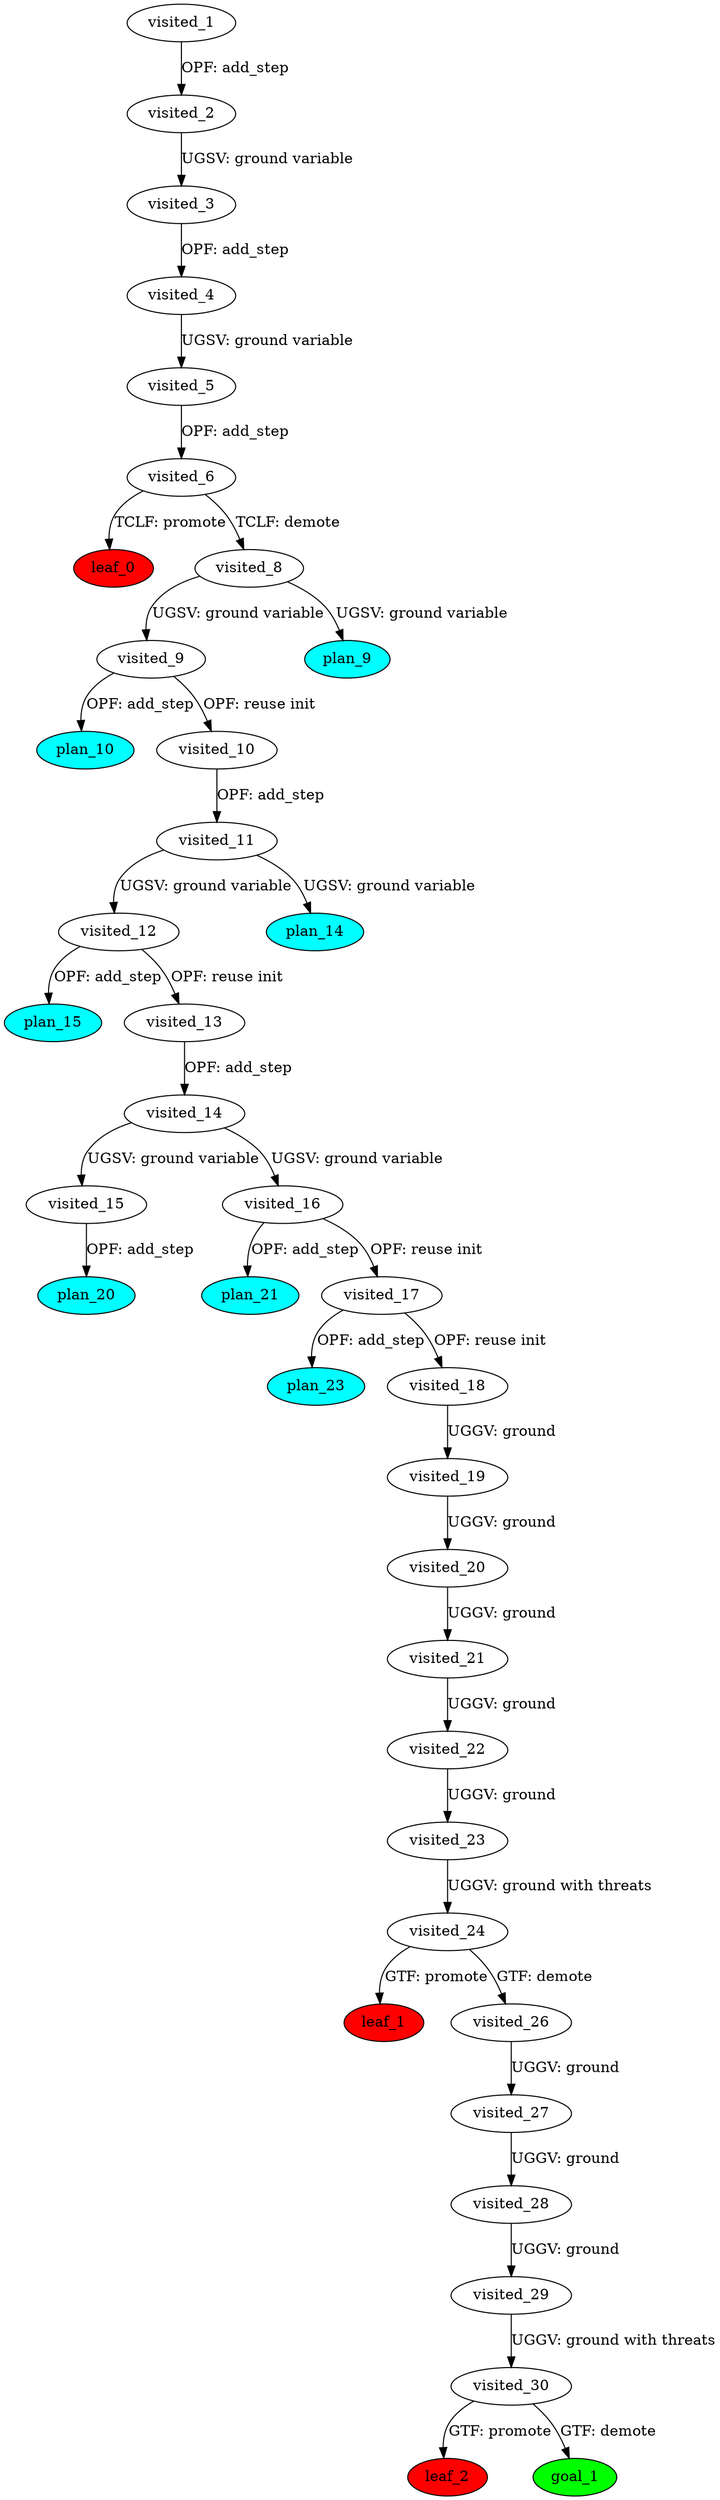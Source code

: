 digraph {
	"8a8864c7-e29d-e722-956b-212f4faa0851" [label=plan_0 fillcolor=cyan style=filled]
	"8a8864c7-e29d-e722-956b-212f4faa0851" [label=visited_1 fillcolor=white style=filled]
	"01b8c14a-fd68-a5d7-d37a-430a2f2aa5e8" [label=plan_1 fillcolor=cyan style=filled]
	"8a8864c7-e29d-e722-956b-212f4faa0851" -> "01b8c14a-fd68-a5d7-d37a-430a2f2aa5e8" [label="OPF: add_step"]
	"01b8c14a-fd68-a5d7-d37a-430a2f2aa5e8" [label=visited_2 fillcolor=white style=filled]
	"19e79a3d-e920-4a24-4304-93f0d7c713b7" [label=plan_2 fillcolor=cyan style=filled]
	"01b8c14a-fd68-a5d7-d37a-430a2f2aa5e8" -> "19e79a3d-e920-4a24-4304-93f0d7c713b7" [label="UGSV: ground variable"]
	"19e79a3d-e920-4a24-4304-93f0d7c713b7" [label=visited_3 fillcolor=white style=filled]
	"23226464-ad6d-84ef-d4d9-a0ae055fd8d1" [label=plan_3 fillcolor=cyan style=filled]
	"19e79a3d-e920-4a24-4304-93f0d7c713b7" -> "23226464-ad6d-84ef-d4d9-a0ae055fd8d1" [label="OPF: add_step"]
	"23226464-ad6d-84ef-d4d9-a0ae055fd8d1" [label=visited_4 fillcolor=white style=filled]
	"a2da43a7-fa1b-7659-6df6-5800997c0dc9" [label=plan_4 fillcolor=cyan style=filled]
	"23226464-ad6d-84ef-d4d9-a0ae055fd8d1" -> "a2da43a7-fa1b-7659-6df6-5800997c0dc9" [label="UGSV: ground variable"]
	"a2da43a7-fa1b-7659-6df6-5800997c0dc9" [label=visited_5 fillcolor=white style=filled]
	"c3595dc2-0bd3-72a9-ebc7-8c063e9ace12" [label=plan_5 fillcolor=cyan style=filled]
	"a2da43a7-fa1b-7659-6df6-5800997c0dc9" -> "c3595dc2-0bd3-72a9-ebc7-8c063e9ace12" [label="OPF: add_step"]
	"c3595dc2-0bd3-72a9-ebc7-8c063e9ace12" [label=visited_6 fillcolor=white style=filled]
	"5fcfe711-8258-3678-c04a-7761a52368e3" [label=plan_6 fillcolor=cyan style=filled]
	"c3595dc2-0bd3-72a9-ebc7-8c063e9ace12" -> "5fcfe711-8258-3678-c04a-7761a52368e3" [label="TCLF: promote"]
	"2dd2d8c0-76da-3875-84d6-21487fa372cd" [label=plan_7 fillcolor=cyan style=filled]
	"c3595dc2-0bd3-72a9-ebc7-8c063e9ace12" -> "2dd2d8c0-76da-3875-84d6-21487fa372cd" [label="TCLF: demote"]
	"5fcfe711-8258-3678-c04a-7761a52368e3" [label=visited_7 fillcolor=white style=filled]
	"5fcfe711-8258-3678-c04a-7761a52368e3" [label=leaf_0 fillcolor=red style=filled]
	"2dd2d8c0-76da-3875-84d6-21487fa372cd" [label=visited_8 fillcolor=white style=filled]
	"868592d2-5fb6-8406-b665-8a3452630028" [label=plan_8 fillcolor=cyan style=filled]
	"2dd2d8c0-76da-3875-84d6-21487fa372cd" -> "868592d2-5fb6-8406-b665-8a3452630028" [label="UGSV: ground variable"]
	"f4ac27ef-b734-d467-7bb9-5b07b1cb62d0" [label=plan_9 fillcolor=cyan style=filled]
	"2dd2d8c0-76da-3875-84d6-21487fa372cd" -> "f4ac27ef-b734-d467-7bb9-5b07b1cb62d0" [label="UGSV: ground variable"]
	"868592d2-5fb6-8406-b665-8a3452630028" [label=visited_9 fillcolor=white style=filled]
	"94c8a69d-44b1-a1ee-7948-36f27eaab0a1" [label=plan_10 fillcolor=cyan style=filled]
	"868592d2-5fb6-8406-b665-8a3452630028" -> "94c8a69d-44b1-a1ee-7948-36f27eaab0a1" [label="OPF: add_step"]
	"3aeceaf8-5a00-d0f2-84d1-6f5e71cb19b3" [label=plan_11 fillcolor=cyan style=filled]
	"868592d2-5fb6-8406-b665-8a3452630028" -> "3aeceaf8-5a00-d0f2-84d1-6f5e71cb19b3" [label="OPF: reuse init"]
	"3aeceaf8-5a00-d0f2-84d1-6f5e71cb19b3" [label=visited_10 fillcolor=white style=filled]
	"83239ba9-771a-d3fe-0a88-57a5957e8c66" [label=plan_12 fillcolor=cyan style=filled]
	"3aeceaf8-5a00-d0f2-84d1-6f5e71cb19b3" -> "83239ba9-771a-d3fe-0a88-57a5957e8c66" [label="OPF: add_step"]
	"83239ba9-771a-d3fe-0a88-57a5957e8c66" [label=visited_11 fillcolor=white style=filled]
	"bec62bbe-4d7e-c4b1-4001-8cbe54492845" [label=plan_13 fillcolor=cyan style=filled]
	"83239ba9-771a-d3fe-0a88-57a5957e8c66" -> "bec62bbe-4d7e-c4b1-4001-8cbe54492845" [label="UGSV: ground variable"]
	"d86f4bb4-aefc-6ef1-c4bb-4aced0c8da67" [label=plan_14 fillcolor=cyan style=filled]
	"83239ba9-771a-d3fe-0a88-57a5957e8c66" -> "d86f4bb4-aefc-6ef1-c4bb-4aced0c8da67" [label="UGSV: ground variable"]
	"bec62bbe-4d7e-c4b1-4001-8cbe54492845" [label=visited_12 fillcolor=white style=filled]
	"9aa1f98b-b4a4-feee-30cd-f14946434f21" [label=plan_15 fillcolor=cyan style=filled]
	"bec62bbe-4d7e-c4b1-4001-8cbe54492845" -> "9aa1f98b-b4a4-feee-30cd-f14946434f21" [label="OPF: add_step"]
	"9645dec1-840d-214b-3bd5-48637974c90b" [label=plan_16 fillcolor=cyan style=filled]
	"bec62bbe-4d7e-c4b1-4001-8cbe54492845" -> "9645dec1-840d-214b-3bd5-48637974c90b" [label="OPF: reuse init"]
	"9645dec1-840d-214b-3bd5-48637974c90b" [label=visited_13 fillcolor=white style=filled]
	"77ff3c31-c1f3-7837-8d78-3178c935a278" [label=plan_17 fillcolor=cyan style=filled]
	"9645dec1-840d-214b-3bd5-48637974c90b" -> "77ff3c31-c1f3-7837-8d78-3178c935a278" [label="OPF: add_step"]
	"77ff3c31-c1f3-7837-8d78-3178c935a278" [label=visited_14 fillcolor=white style=filled]
	"083ed925-c90d-35aa-914c-c11c05f30bc5" [label=plan_18 fillcolor=cyan style=filled]
	"77ff3c31-c1f3-7837-8d78-3178c935a278" -> "083ed925-c90d-35aa-914c-c11c05f30bc5" [label="UGSV: ground variable"]
	"fa2c9e79-2758-4f1a-239e-5593ec11a44d" [label=plan_19 fillcolor=cyan style=filled]
	"77ff3c31-c1f3-7837-8d78-3178c935a278" -> "fa2c9e79-2758-4f1a-239e-5593ec11a44d" [label="UGSV: ground variable"]
	"083ed925-c90d-35aa-914c-c11c05f30bc5" [label=visited_15 fillcolor=white style=filled]
	"9174f53b-548b-4c63-fe87-a6bcf3e00dc5" [label=plan_20 fillcolor=cyan style=filled]
	"083ed925-c90d-35aa-914c-c11c05f30bc5" -> "9174f53b-548b-4c63-fe87-a6bcf3e00dc5" [label="OPF: add_step"]
	"fa2c9e79-2758-4f1a-239e-5593ec11a44d" [label=visited_16 fillcolor=white style=filled]
	"7464d6f2-11ea-2c00-863e-cbe2a8d99292" [label=plan_21 fillcolor=cyan style=filled]
	"fa2c9e79-2758-4f1a-239e-5593ec11a44d" -> "7464d6f2-11ea-2c00-863e-cbe2a8d99292" [label="OPF: add_step"]
	"fdb7c107-01e7-cde7-33a2-ca5f46834cc5" [label=plan_22 fillcolor=cyan style=filled]
	"fa2c9e79-2758-4f1a-239e-5593ec11a44d" -> "fdb7c107-01e7-cde7-33a2-ca5f46834cc5" [label="OPF: reuse init"]
	"fdb7c107-01e7-cde7-33a2-ca5f46834cc5" [label=visited_17 fillcolor=white style=filled]
	"d317d8c9-1060-573a-721b-770724877651" [label=plan_23 fillcolor=cyan style=filled]
	"fdb7c107-01e7-cde7-33a2-ca5f46834cc5" -> "d317d8c9-1060-573a-721b-770724877651" [label="OPF: add_step"]
	"1874ed7d-9190-c53f-b2d2-570a2ef634f2" [label=plan_24 fillcolor=cyan style=filled]
	"fdb7c107-01e7-cde7-33a2-ca5f46834cc5" -> "1874ed7d-9190-c53f-b2d2-570a2ef634f2" [label="OPF: reuse init"]
	"1874ed7d-9190-c53f-b2d2-570a2ef634f2" [label=visited_18 fillcolor=white style=filled]
	"0b2d983a-f218-9128-b2da-61f764bfc76d" [label=plan_25 fillcolor=cyan style=filled]
	"1874ed7d-9190-c53f-b2d2-570a2ef634f2" -> "0b2d983a-f218-9128-b2da-61f764bfc76d" [label="UGGV: ground"]
	"0b2d983a-f218-9128-b2da-61f764bfc76d" [label=visited_19 fillcolor=white style=filled]
	"286e3f0a-dedb-aec4-e2b2-de4b3d5cab0e" [label=plan_26 fillcolor=cyan style=filled]
	"0b2d983a-f218-9128-b2da-61f764bfc76d" -> "286e3f0a-dedb-aec4-e2b2-de4b3d5cab0e" [label="UGGV: ground"]
	"286e3f0a-dedb-aec4-e2b2-de4b3d5cab0e" [label=visited_20 fillcolor=white style=filled]
	"89a92af3-a0ca-0f8e-e1ef-2dd3461633bc" [label=plan_27 fillcolor=cyan style=filled]
	"286e3f0a-dedb-aec4-e2b2-de4b3d5cab0e" -> "89a92af3-a0ca-0f8e-e1ef-2dd3461633bc" [label="UGGV: ground"]
	"89a92af3-a0ca-0f8e-e1ef-2dd3461633bc" [label=visited_21 fillcolor=white style=filled]
	"11162039-ea92-659b-aaaa-077f4ab946a2" [label=plan_28 fillcolor=cyan style=filled]
	"89a92af3-a0ca-0f8e-e1ef-2dd3461633bc" -> "11162039-ea92-659b-aaaa-077f4ab946a2" [label="UGGV: ground"]
	"11162039-ea92-659b-aaaa-077f4ab946a2" [label=visited_22 fillcolor=white style=filled]
	"e6f8dac3-b8ef-d250-b9fe-60c6b2b302d3" [label=plan_29 fillcolor=cyan style=filled]
	"11162039-ea92-659b-aaaa-077f4ab946a2" -> "e6f8dac3-b8ef-d250-b9fe-60c6b2b302d3" [label="UGGV: ground"]
	"e6f8dac3-b8ef-d250-b9fe-60c6b2b302d3" [label=visited_23 fillcolor=white style=filled]
	"1f08f855-8d85-ddf1-c309-4f28fe0d40b4" [label=plan_30 fillcolor=cyan style=filled]
	"e6f8dac3-b8ef-d250-b9fe-60c6b2b302d3" -> "1f08f855-8d85-ddf1-c309-4f28fe0d40b4" [label="UGGV: ground with threats"]
	"1f08f855-8d85-ddf1-c309-4f28fe0d40b4" [label=visited_24 fillcolor=white style=filled]
	"c161b06c-1397-b542-5e65-3990fecd0ded" [label=plan_31 fillcolor=cyan style=filled]
	"1f08f855-8d85-ddf1-c309-4f28fe0d40b4" -> "c161b06c-1397-b542-5e65-3990fecd0ded" [label="GTF: promote"]
	"c78e0272-c43b-e7af-8120-053d1aefff21" [label=plan_32 fillcolor=cyan style=filled]
	"1f08f855-8d85-ddf1-c309-4f28fe0d40b4" -> "c78e0272-c43b-e7af-8120-053d1aefff21" [label="GTF: demote"]
	"c161b06c-1397-b542-5e65-3990fecd0ded" [label=visited_25 fillcolor=white style=filled]
	"c161b06c-1397-b542-5e65-3990fecd0ded" [label=leaf_1 fillcolor=red style=filled]
	"c78e0272-c43b-e7af-8120-053d1aefff21" [label=visited_26 fillcolor=white style=filled]
	"2a32e553-7370-8a7e-68fc-0e45537598d4" [label=plan_33 fillcolor=cyan style=filled]
	"c78e0272-c43b-e7af-8120-053d1aefff21" -> "2a32e553-7370-8a7e-68fc-0e45537598d4" [label="UGGV: ground"]
	"2a32e553-7370-8a7e-68fc-0e45537598d4" [label=visited_27 fillcolor=white style=filled]
	"0b6d35d7-818d-72af-3516-567d40b55023" [label=plan_34 fillcolor=cyan style=filled]
	"2a32e553-7370-8a7e-68fc-0e45537598d4" -> "0b6d35d7-818d-72af-3516-567d40b55023" [label="UGGV: ground"]
	"0b6d35d7-818d-72af-3516-567d40b55023" [label=visited_28 fillcolor=white style=filled]
	"a38cc35f-12bc-f090-06d6-fba776509bcd" [label=plan_35 fillcolor=cyan style=filled]
	"0b6d35d7-818d-72af-3516-567d40b55023" -> "a38cc35f-12bc-f090-06d6-fba776509bcd" [label="UGGV: ground"]
	"a38cc35f-12bc-f090-06d6-fba776509bcd" [label=visited_29 fillcolor=white style=filled]
	"663b4427-bef7-110a-57f9-f3a761936947" [label=plan_36 fillcolor=cyan style=filled]
	"a38cc35f-12bc-f090-06d6-fba776509bcd" -> "663b4427-bef7-110a-57f9-f3a761936947" [label="UGGV: ground with threats"]
	"663b4427-bef7-110a-57f9-f3a761936947" [label=visited_30 fillcolor=white style=filled]
	"09ab99a3-658c-72ee-31c4-6ef9db13f2ec" [label=plan_37 fillcolor=cyan style=filled]
	"663b4427-bef7-110a-57f9-f3a761936947" -> "09ab99a3-658c-72ee-31c4-6ef9db13f2ec" [label="GTF: promote"]
	"b5878d33-1d5b-d8b0-4027-b28302bfaf1c" [label=plan_38 fillcolor=cyan style=filled]
	"663b4427-bef7-110a-57f9-f3a761936947" -> "b5878d33-1d5b-d8b0-4027-b28302bfaf1c" [label="GTF: demote"]
	"09ab99a3-658c-72ee-31c4-6ef9db13f2ec" [label=visited_31 fillcolor=white style=filled]
	"09ab99a3-658c-72ee-31c4-6ef9db13f2ec" [label=leaf_2 fillcolor=red style=filled]
	"b5878d33-1d5b-d8b0-4027-b28302bfaf1c" [label=visited_32 fillcolor=white style=filled]
	"b5878d33-1d5b-d8b0-4027-b28302bfaf1c" [label=goal_1 fillcolor=green style=filled]
}
